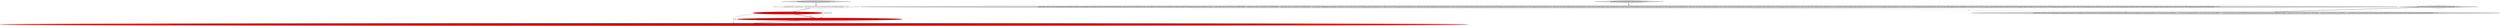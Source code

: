digraph {
3 [style = filled, label = "Filter filter = new SelectorDimFilter(\"channel\",\"#en.wikipedia\",null).toFilter()@@@4@@@['0', '1', '0']", fillcolor = red, shape = ellipse image = "AAA1AAABBB2BBB"];
2 [style = filled, label = "test_makeCursors_factToCountryInnerUsingCountryNumber['0', '1', '0']", fillcolor = lightgray, shape = diamond image = "AAA0AAABBB2BBB"];
1 [style = filled, label = "test_makeCursors_factToCountryInnerUsingCountryNumber['1', '0', '0']", fillcolor = lightgray, shape = diamond image = "AAA0AAABBB1BBB"];
5 [style = filled, label = "JoinTestHelper.verifyCursors(new HashJoinSegmentStorageAdapter(factSegment.asStorageAdapter(),joinableClauses,preAnalysis).makeCursors(filter,Intervals.ETERNITY,VirtualColumns.EMPTY,Granularities.ALL,false,null),ImmutableList.of(\"page\",\"countryIsoCode\",FACT_TO_COUNTRY_ON_NUMBER_PREFIX + \"countryIsoCode\",FACT_TO_COUNTRY_ON_NUMBER_PREFIX + \"countryName\",FACT_TO_COUNTRY_ON_NUMBER_PREFIX + \"countryNumber\"),NullHandling.sqlCompatible()? ImmutableList.of(new Object((((edu.fdu.CPPDG.tinypdg.pe.ExpressionInfo@91ef52,new Object((((edu.fdu.CPPDG.tinypdg.pe.ExpressionInfo@91ef5a,new Object((((edu.fdu.CPPDG.tinypdg.pe.ExpressionInfo@91ef62,new Object((((edu.fdu.CPPDG.tinypdg.pe.ExpressionInfo@91ef6a,new Object((((edu.fdu.CPPDG.tinypdg.pe.ExpressionInfo@91ef72,new Object((((edu.fdu.CPPDG.tinypdg.pe.ExpressionInfo@91ef7a,new Object((((edu.fdu.CPPDG.tinypdg.pe.ExpressionInfo@91ef82,new Object((((edu.fdu.CPPDG.tinypdg.pe.ExpressionInfo@91ef8a,new Object((((edu.fdu.CPPDG.tinypdg.pe.ExpressionInfo@91ef92,new Object((((edu.fdu.CPPDG.tinypdg.pe.ExpressionInfo@91ef9a,new Object((((edu.fdu.CPPDG.tinypdg.pe.ExpressionInfo@91efa2,new Object((((edu.fdu.CPPDG.tinypdg.pe.ExpressionInfo@91efaa): ImmutableList.of(new Object((((edu.fdu.CPPDG.tinypdg.pe.ExpressionInfo@91efb5,new Object((((edu.fdu.CPPDG.tinypdg.pe.ExpressionInfo@91efbd,new Object((((edu.fdu.CPPDG.tinypdg.pe.ExpressionInfo@91efc5,new Object((((edu.fdu.CPPDG.tinypdg.pe.ExpressionInfo@91efcd,new Object((((edu.fdu.CPPDG.tinypdg.pe.ExpressionInfo@91efd5,new Object((((edu.fdu.CPPDG.tinypdg.pe.ExpressionInfo@91efdd,new Object((((edu.fdu.CPPDG.tinypdg.pe.ExpressionInfo@91efe5,new Object((((edu.fdu.CPPDG.tinypdg.pe.ExpressionInfo@91efed,new Object((((edu.fdu.CPPDG.tinypdg.pe.ExpressionInfo@91eff5,new Object((((edu.fdu.CPPDG.tinypdg.pe.ExpressionInfo@91effd,new Object((((edu.fdu.CPPDG.tinypdg.pe.ExpressionInfo@91f005,new Object((((edu.fdu.CPPDG.tinypdg.pe.ExpressionInfo@91f00d,new Object((((((edu.fdu.CPPDG.tinypdg.pe.ExpressionInfo@91f015))@@@6@@@['0', '1', '0']", fillcolor = red, shape = ellipse image = "AAA1AAABBB2BBB"];
6 [style = filled, label = "JoinFilterPreAnalysis preAnalysis = JoinFilterAnalyzer.computeJoinFilterPreAnalysis(joinableClauses,VirtualColumns.EMPTY,filter,true,true,true,QueryContexts.DEFAULT_ENABLE_JOIN_FILTER_REWRITE_MAX_SIZE_KEY)@@@5@@@['0', '1', '0']", fillcolor = red, shape = ellipse image = "AAA1AAABBB2BBB"];
8 [style = filled, label = "test_makeCursors_factToCountryLeftWithFilterOnJoinableUsingLookup['0', '0', '1']", fillcolor = lightgray, shape = diamond image = "AAA0AAABBB3BBB"];
4 [style = filled, label = "List<JoinableClause> joinableClauses = ImmutableList.of(factToCountryOnNumber(JoinType.INNER))@@@3@@@['0', '1', '0']", fillcolor = white, shape = ellipse image = "AAA0AAABBB2BBB"];
0 [style = filled, label = "JoinTestHelper.verifyCursors(new HashJoinSegmentStorageAdapter(factSegment.asStorageAdapter(),ImmutableList.of(factToCountryOnNumber(JoinType.INNER))).makeCursors(new SelectorDimFilter(\"channel\",\"#en.wikipedia\",null).toFilter(),Intervals.ETERNITY,VirtualColumns.EMPTY,Granularities.ALL,false,null),ImmutableList.of(\"page\",\"countryIsoCode\",FACT_TO_COUNTRY_ON_NUMBER_PREFIX + \"countryIsoCode\",FACT_TO_COUNTRY_ON_NUMBER_PREFIX + \"countryName\",FACT_TO_COUNTRY_ON_NUMBER_PREFIX + \"countryNumber\"),NullHandling.sqlCompatible()? ImmutableList.of(new Object((((edu.fdu.CPPDG.tinypdg.pe.ExpressionInfo@91ee26,new Object((((edu.fdu.CPPDG.tinypdg.pe.ExpressionInfo@91ee2e,new Object((((edu.fdu.CPPDG.tinypdg.pe.ExpressionInfo@91ee36,new Object((((edu.fdu.CPPDG.tinypdg.pe.ExpressionInfo@91ee3e,new Object((((edu.fdu.CPPDG.tinypdg.pe.ExpressionInfo@91ee46,new Object((((edu.fdu.CPPDG.tinypdg.pe.ExpressionInfo@91ee4e,new Object((((edu.fdu.CPPDG.tinypdg.pe.ExpressionInfo@91ee56,new Object((((edu.fdu.CPPDG.tinypdg.pe.ExpressionInfo@91ee5e,new Object((((edu.fdu.CPPDG.tinypdg.pe.ExpressionInfo@91ee66,new Object((((edu.fdu.CPPDG.tinypdg.pe.ExpressionInfo@91ee6e,new Object((((edu.fdu.CPPDG.tinypdg.pe.ExpressionInfo@91ee76,new Object((((edu.fdu.CPPDG.tinypdg.pe.ExpressionInfo@91ee7e): ImmutableList.of(new Object((((edu.fdu.CPPDG.tinypdg.pe.ExpressionInfo@91ee89,new Object((((edu.fdu.CPPDG.tinypdg.pe.ExpressionInfo@91ee91,new Object((((edu.fdu.CPPDG.tinypdg.pe.ExpressionInfo@91ee99,new Object((((edu.fdu.CPPDG.tinypdg.pe.ExpressionInfo@91eea1,new Object((((edu.fdu.CPPDG.tinypdg.pe.ExpressionInfo@91eea9,new Object((((edu.fdu.CPPDG.tinypdg.pe.ExpressionInfo@91eeb1,new Object((((edu.fdu.CPPDG.tinypdg.pe.ExpressionInfo@91eeb9,new Object((((edu.fdu.CPPDG.tinypdg.pe.ExpressionInfo@91eec1,new Object((((edu.fdu.CPPDG.tinypdg.pe.ExpressionInfo@91eec9,new Object((((edu.fdu.CPPDG.tinypdg.pe.ExpressionInfo@91eed1,new Object((((edu.fdu.CPPDG.tinypdg.pe.ExpressionInfo@91eed9,new Object((((edu.fdu.CPPDG.tinypdg.pe.ExpressionInfo@91eee1,new Object((((((edu.fdu.CPPDG.tinypdg.pe.ExpressionInfo@91eee9))@@@3@@@['1', '0', '0']", fillcolor = lightgray, shape = ellipse image = "AAA0AAABBB1BBB"];
7 [style = filled, label = "JoinTestHelper.verifyCursors(new HashJoinSegmentStorageAdapter(factSegment.asStorageAdapter(),ImmutableList.of(factToCountryNameUsingIsoCodeLookup(JoinType.LEFT))).makeCursors(new OrDimFilter(new SelectorDimFilter(FACT_TO_COUNTRY_ON_ISO_CODE_PREFIX + \"k\",\"DE\",null),new SelectorDimFilter(FACT_TO_COUNTRY_ON_ISO_CODE_PREFIX + \"v\",\"Norway\",null)).toFilter(),Intervals.ETERNITY,VirtualColumns.EMPTY,Granularities.ALL,false,null),ImmutableList.of(\"page\",\"countryIsoCode\",FACT_TO_COUNTRY_ON_ISO_CODE_PREFIX + \"k\",FACT_TO_COUNTRY_ON_ISO_CODE_PREFIX + \"v\"),ImmutableList.of(new Object((((edu.fdu.CPPDG.tinypdg.pe.ExpressionInfo@91f066,new Object((((edu.fdu.CPPDG.tinypdg.pe.ExpressionInfo@91f06d))@@@3@@@['0', '0', '1']", fillcolor = lightgray, shape = ellipse image = "AAA0AAABBB3BBB"];
4->3 [style = bold, label=""];
3->6 [style = bold, label=""];
6->5 [style = bold, label=""];
4->6 [style = solid, label="joinableClauses"];
1->0 [style = bold, label=""];
3->6 [style = solid, label="filter"];
0->7 [style = dashed, label="0"];
2->4 [style = bold, label=""];
8->7 [style = bold, label=""];
3->5 [style = solid, label="filter"];
}
